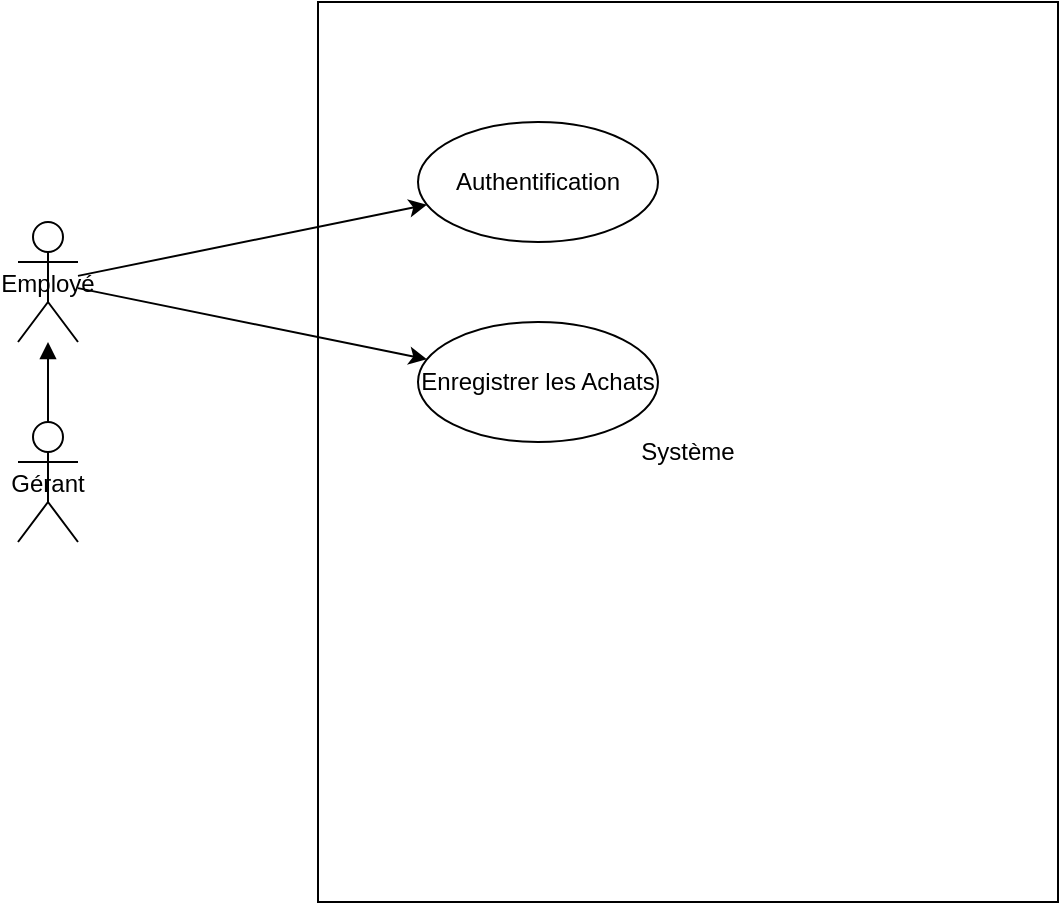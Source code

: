 <mxfile>
    <diagram id="7ALikpBjKkZYgSe1im-B" name="Page-1">
        <mxGraphModel dx="832" dy="563" grid="1" gridSize="10" guides="1" tooltips="1" connect="1" arrows="1" fold="1" page="1" pageScale="1" pageWidth="827" pageHeight="1169" math="0" shadow="0">
            <root>
                <mxCell id="0"/>
                <mxCell id="1" parent="0"/>
                <mxCell id="2" value="Système" style="rounded=0;whiteSpace=wrap;html=1;" vertex="1" parent="1">
                    <mxGeometry x="250" y="90" width="370" height="450" as="geometry"/>
                </mxCell>
                <mxCell id="3" value="Employé" style="shape=umlActor;" vertex="1" parent="1">
                    <mxGeometry x="100" y="200" width="30" height="60" as="geometry"/>
                </mxCell>
                <mxCell id="4" value="Gérant" style="shape=umlActor;" vertex="1" parent="1">
                    <mxGeometry x="100" y="300" width="30" height="60" as="geometry"/>
                </mxCell>
                <mxCell id="5" value="Authentification" style="ellipse;whiteSpace=wrap;html=1;" vertex="1" parent="1">
                    <mxGeometry x="300" y="150" width="120" height="60" as="geometry"/>
                </mxCell>
                <mxCell id="6" value="Enregistrer les Achats" style="ellipse;whiteSpace=wrap;html=1;" vertex="1" parent="1">
                    <mxGeometry x="300" y="250" width="120" height="60" as="geometry"/>
                </mxCell>
                <mxCell id="7" value="" style="endArrow=classic;html=1;" edge="1" parent="1" source="3" target="5">
                    <mxGeometry width="50" height="50" relative="1" as="geometry">
                        <mxPoint x="300" y="180" as="sourcePoint"/>
                        <mxPoint x="350" y="130" as="targetPoint"/>
                    </mxGeometry>
                </mxCell>
                <mxCell id="8" value="" style="endArrow=classic;html=1;" edge="1" parent="1" source="3" target="6">
                    <mxGeometry width="50" height="50" relative="1" as="geometry">
                        <mxPoint x="300" y="280" as="sourcePoint"/>
                        <mxPoint x="350" y="230" as="targetPoint"/>
                    </mxGeometry>
                </mxCell>
                <mxCell id="9" value="" style="endArrow=block;html=1;" edge="1" parent="1" source="4" target="3">
                    <mxGeometry width="50" height="50" relative="1" as="geometry">
                        <mxPoint x="130" y="300" as="sourcePoint"/>
                        <mxPoint x="130" y="260" as="targetPoint"/>
                    </mxGeometry>
                </mxCell>
            </root>
        </mxGraphModel>
    </diagram>
</mxfile>